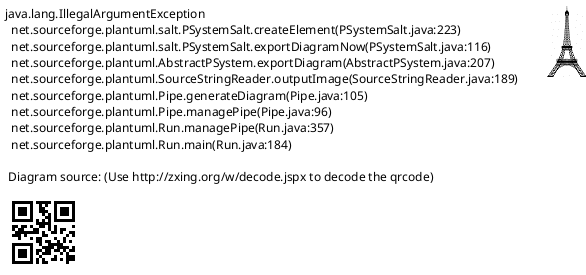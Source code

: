 @startsalt
something
{
    ^"My group box"
  Login    | "MyName   "
  Password | "****     "
  [Cancel] | [  OK   ]
}
@endsalt


@startuml
package "Sensor Interface" {
  [GPS] as GPS
  rectangle " " as GRP {
    [IMU]
    [AHRC]
    [Sensors]
  }
  [CAMERA] as CAMERA
  [LIDAR] as LIDAR
}
package "Perception" {
  GPS --> [Localization]
  [Vehicle state Estimation] as VSE
  [Localization] --> VSE
  GRP --> VSE : Odometry
  [Object Detection] as OD
  LIDAR --> OD : lazer use
  [Computer Vision] as CV
  CAMERA --> CV
  LIDAR --> VSE
  [Sensor Fusion] as SF
  VSE --> SF
  OD --> SF
  CV --> SF : Object Classification
}
package "Behavior and Control" {
  [Moving Object Tracking] as MOT
  SF --> MOT
  rectangle " " as MOM {
    [Mission Planner] as MP
    [Map] as MAP
    [Path Planner] as PP
    [Longitudinal Motion Planner] as LMP
  }
  MOT --> MOM : Moving Object List
  [Vehicle Control] as VC
  PP --> VC : Road Model, Lane Keep, Collision Avoid
  LMP --> VC : Control Strategy
  [Steering] as STEERING
  [Acceleration] as ACC
  VC --> STEERING
  VC --> ACC
}
package "Actuators" {
  STEERING --> [Steering Interface]
  ACC --> [Brake/Gear, Accelerator Interface]
}
@enduml